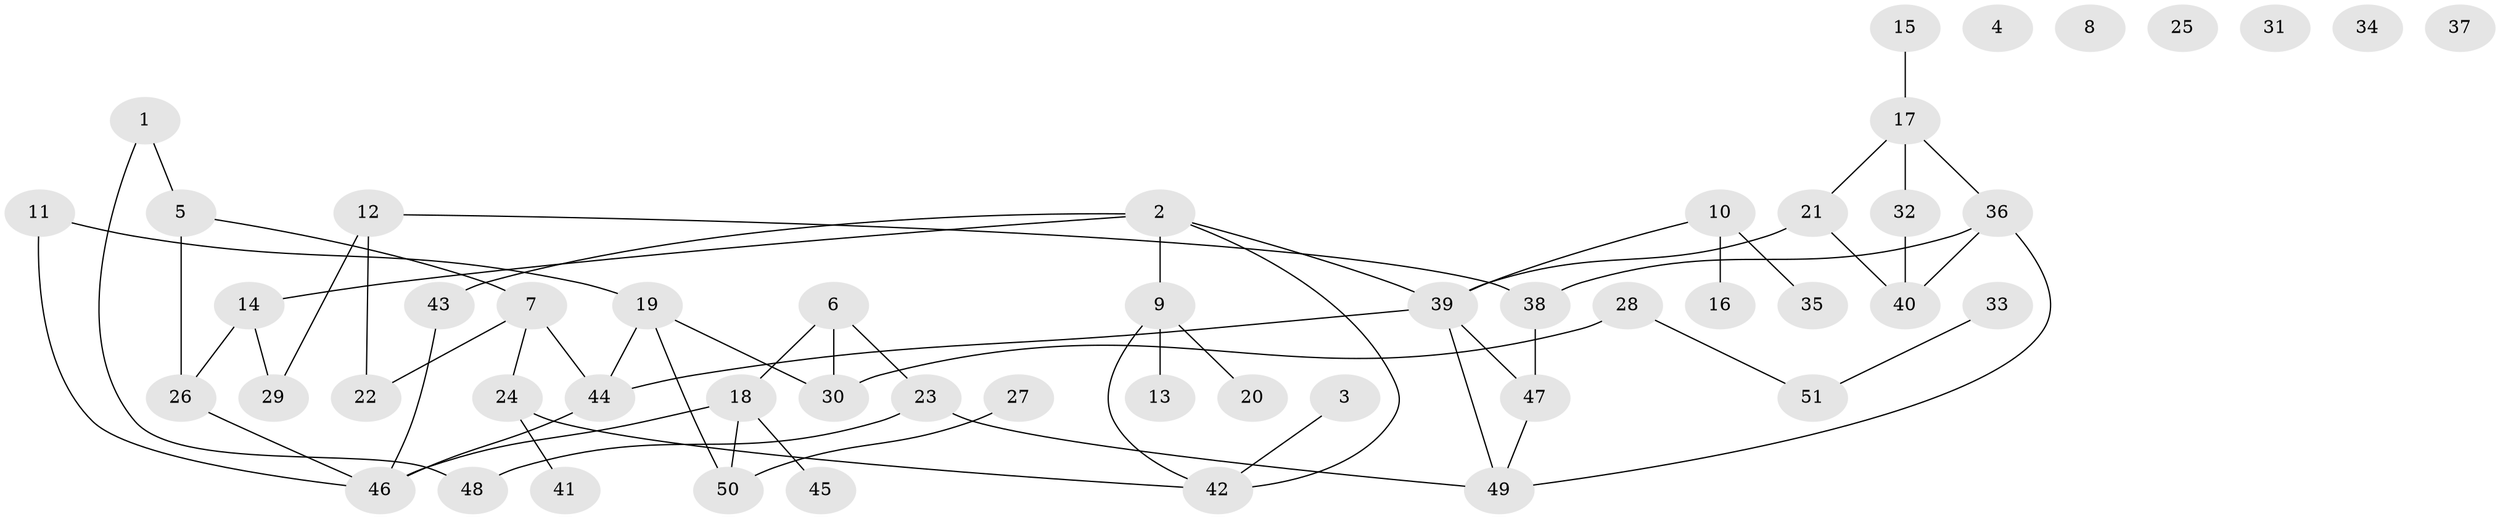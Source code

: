 // Generated by graph-tools (version 1.1) at 2025/49/03/09/25 03:49:04]
// undirected, 51 vertices, 61 edges
graph export_dot {
graph [start="1"]
  node [color=gray90,style=filled];
  1;
  2;
  3;
  4;
  5;
  6;
  7;
  8;
  9;
  10;
  11;
  12;
  13;
  14;
  15;
  16;
  17;
  18;
  19;
  20;
  21;
  22;
  23;
  24;
  25;
  26;
  27;
  28;
  29;
  30;
  31;
  32;
  33;
  34;
  35;
  36;
  37;
  38;
  39;
  40;
  41;
  42;
  43;
  44;
  45;
  46;
  47;
  48;
  49;
  50;
  51;
  1 -- 5;
  1 -- 48;
  2 -- 9;
  2 -- 14;
  2 -- 39;
  2 -- 42;
  2 -- 43;
  3 -- 42;
  5 -- 7;
  5 -- 26;
  6 -- 18;
  6 -- 23;
  6 -- 30;
  7 -- 22;
  7 -- 24;
  7 -- 44;
  9 -- 13;
  9 -- 20;
  9 -- 42;
  10 -- 16;
  10 -- 35;
  10 -- 39;
  11 -- 19;
  11 -- 46;
  12 -- 22;
  12 -- 29;
  12 -- 38;
  14 -- 26;
  14 -- 29;
  15 -- 17;
  17 -- 21;
  17 -- 32;
  17 -- 36;
  18 -- 45;
  18 -- 46;
  18 -- 50;
  19 -- 30;
  19 -- 44;
  19 -- 50;
  21 -- 39;
  21 -- 40;
  23 -- 48;
  23 -- 49;
  24 -- 41;
  24 -- 42;
  26 -- 46;
  27 -- 50;
  28 -- 30;
  28 -- 51;
  32 -- 40;
  33 -- 51;
  36 -- 38;
  36 -- 40;
  36 -- 49;
  38 -- 47;
  39 -- 44;
  39 -- 47;
  39 -- 49;
  43 -- 46;
  44 -- 46;
  47 -- 49;
}

